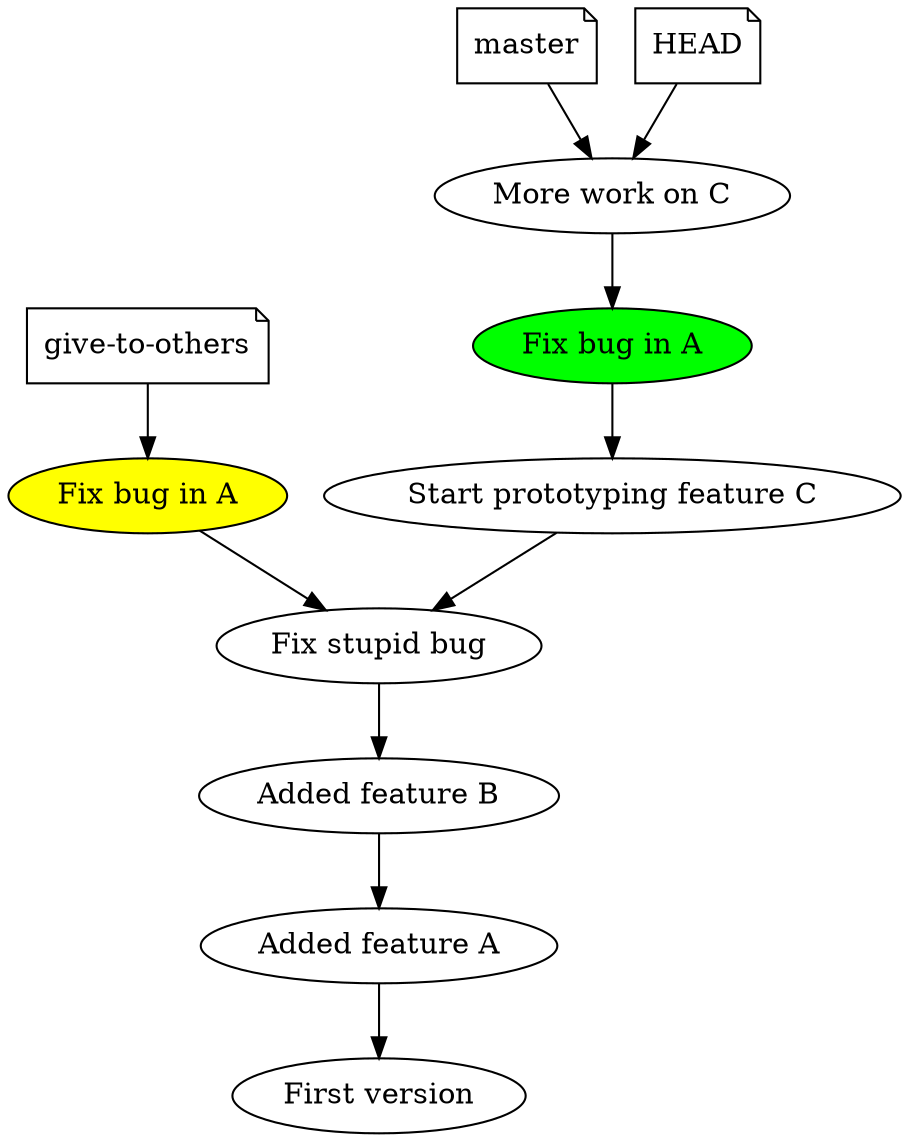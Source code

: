 digraph single_dude {
    "give-to-others" [ shape=note ];
    "master" [ shape=note ];

    "HEAD" [ shape=note ];

    c1 [ label = "Fix bug in A", style=filled, fillcolor=green ];
    c2 [ label = "Fix bug in A", style=filled, fillcolor=yellow ];

    "More work on C" -> c1 -> "Start prototyping feature C" -> "Fix stupid bug" -> "Added feature B" -> "Added feature A" -> "First version";
    c2 -> "Fix stupid bug";

    "HEAD" -> "More work on C";
    "master" -> "More work on C";
    "give-to-others" -> c2;
}
